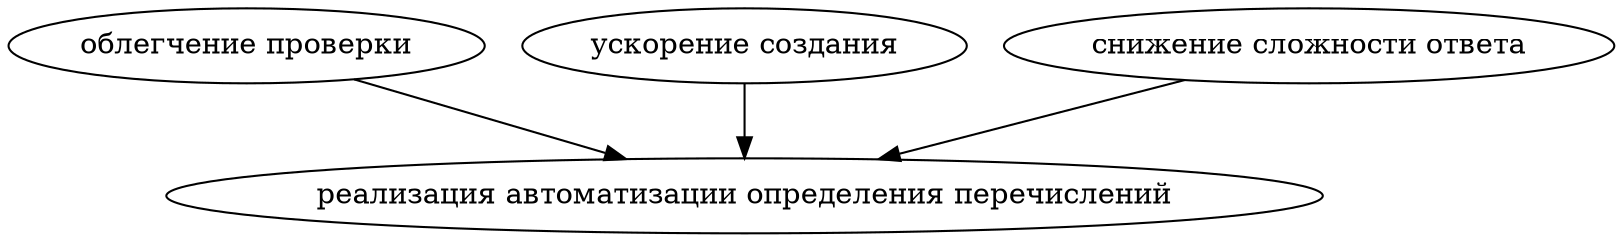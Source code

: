 digraph f11{
a[label="реализация автоматизации определения перечислений"];
b[label="облегчение проверки"];
c[label="ускорение создания"];
d[label="снижение сложности ответа"];
b -> a;
c -> a;
d -> a;
}
